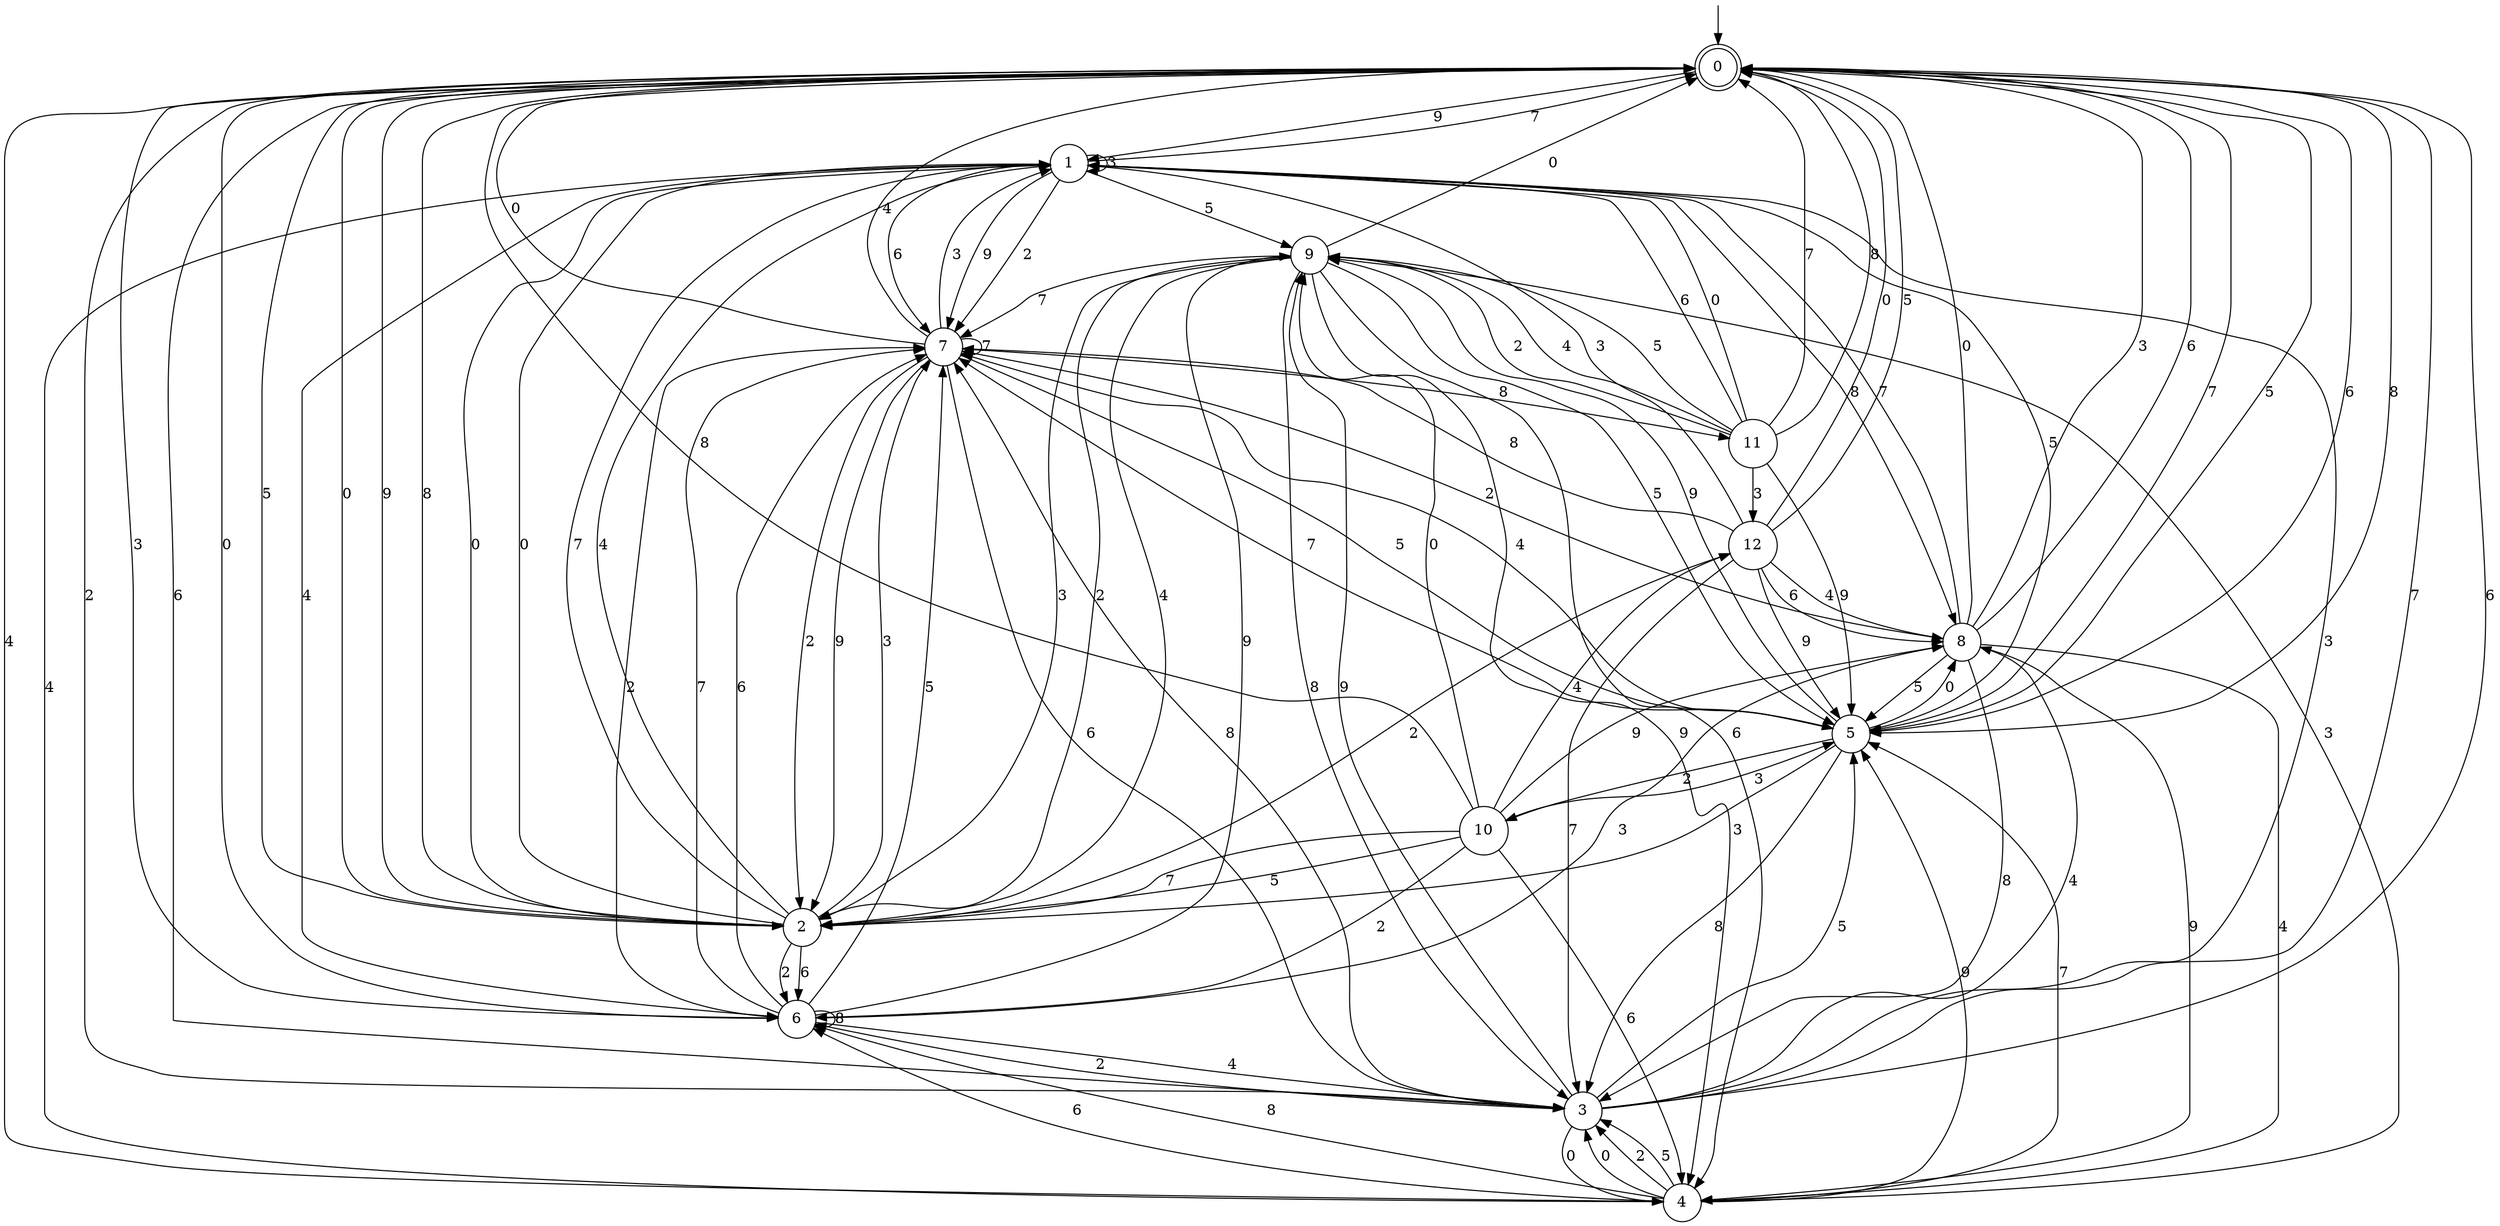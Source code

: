 digraph g {

	s0 [shape="doublecircle" label="0"];
	s1 [shape="circle" label="1"];
	s2 [shape="circle" label="2"];
	s3 [shape="circle" label="3"];
	s4 [shape="circle" label="4"];
	s5 [shape="circle" label="5"];
	s6 [shape="circle" label="6"];
	s7 [shape="circle" label="7"];
	s8 [shape="circle" label="8"];
	s9 [shape="circle" label="9"];
	s10 [shape="circle" label="10"];
	s11 [shape="circle" label="11"];
	s12 [shape="circle" label="12"];
	s0 -> s1 [label="9"];
	s0 -> s2 [label="0"];
	s0 -> s3 [label="2"];
	s0 -> s4 [label="4"];
	s0 -> s5 [label="8"];
	s0 -> s5 [label="7"];
	s0 -> s6 [label="3"];
	s0 -> s3 [label="6"];
	s0 -> s5 [label="5"];
	s1 -> s7 [label="9"];
	s1 -> s2 [label="0"];
	s1 -> s7 [label="2"];
	s1 -> s6 [label="4"];
	s1 -> s8 [label="8"];
	s1 -> s0 [label="7"];
	s1 -> s1 [label="3"];
	s1 -> s7 [label="6"];
	s1 -> s9 [label="5"];
	s2 -> s0 [label="9"];
	s2 -> s1 [label="0"];
	s2 -> s6 [label="2"];
	s2 -> s1 [label="4"];
	s2 -> s0 [label="8"];
	s2 -> s1 [label="7"];
	s2 -> s7 [label="3"];
	s2 -> s6 [label="6"];
	s2 -> s0 [label="5"];
	s3 -> s9 [label="9"];
	s3 -> s4 [label="0"];
	s3 -> s6 [label="2"];
	s3 -> s8 [label="4"];
	s3 -> s7 [label="8"];
	s3 -> s0 [label="7"];
	s3 -> s1 [label="3"];
	s3 -> s0 [label="6"];
	s3 -> s5 [label="5"];
	s4 -> s5 [label="9"];
	s4 -> s3 [label="0"];
	s4 -> s3 [label="2"];
	s4 -> s1 [label="4"];
	s4 -> s6 [label="8"];
	s4 -> s5 [label="7"];
	s4 -> s9 [label="3"];
	s4 -> s6 [label="6"];
	s4 -> s3 [label="5"];
	s5 -> s9 [label="9"];
	s5 -> s8 [label="0"];
	s5 -> s10 [label="2"];
	s5 -> s7 [label="4"];
	s5 -> s3 [label="8"];
	s5 -> s7 [label="7"];
	s5 -> s2 [label="3"];
	s5 -> s0 [label="6"];
	s5 -> s1 [label="5"];
	s6 -> s9 [label="9"];
	s6 -> s0 [label="0"];
	s6 -> s7 [label="2"];
	s6 -> s3 [label="4"];
	s6 -> s6 [label="8"];
	s6 -> s7 [label="7"];
	s6 -> s8 [label="3"];
	s6 -> s7 [label="6"];
	s6 -> s7 [label="5"];
	s7 -> s2 [label="9"];
	s7 -> s0 [label="0"];
	s7 -> s2 [label="2"];
	s7 -> s0 [label="4"];
	s7 -> s11 [label="8"];
	s7 -> s7 [label="7"];
	s7 -> s1 [label="3"];
	s7 -> s3 [label="6"];
	s7 -> s5 [label="5"];
	s8 -> s4 [label="9"];
	s8 -> s0 [label="0"];
	s8 -> s7 [label="2"];
	s8 -> s4 [label="4"];
	s8 -> s3 [label="8"];
	s8 -> s1 [label="7"];
	s8 -> s0 [label="3"];
	s8 -> s0 [label="6"];
	s8 -> s5 [label="5"];
	s9 -> s4 [label="9"];
	s9 -> s0 [label="0"];
	s9 -> s2 [label="2"];
	s9 -> s2 [label="4"];
	s9 -> s3 [label="8"];
	s9 -> s7 [label="7"];
	s9 -> s2 [label="3"];
	s9 -> s4 [label="6"];
	s9 -> s5 [label="5"];
	s10 -> s8 [label="9"];
	s10 -> s9 [label="0"];
	s10 -> s6 [label="2"];
	s10 -> s12 [label="4"];
	s10 -> s0 [label="8"];
	s10 -> s2 [label="7"];
	s10 -> s5 [label="3"];
	s10 -> s4 [label="6"];
	s10 -> s2 [label="5"];
	s11 -> s5 [label="9"];
	s11 -> s1 [label="0"];
	s11 -> s9 [label="2"];
	s11 -> s9 [label="4"];
	s11 -> s0 [label="8"];
	s11 -> s0 [label="7"];
	s11 -> s12 [label="3"];
	s11 -> s1 [label="6"];
	s11 -> s9 [label="5"];
	s12 -> s5 [label="9"];
	s12 -> s0 [label="0"];
	s12 -> s2 [label="2"];
	s12 -> s8 [label="4"];
	s12 -> s7 [label="8"];
	s12 -> s3 [label="7"];
	s12 -> s1 [label="3"];
	s12 -> s8 [label="6"];
	s12 -> s0 [label="5"];

__start0 [label="" shape="none" width="0" height="0"];
__start0 -> s0;

}
